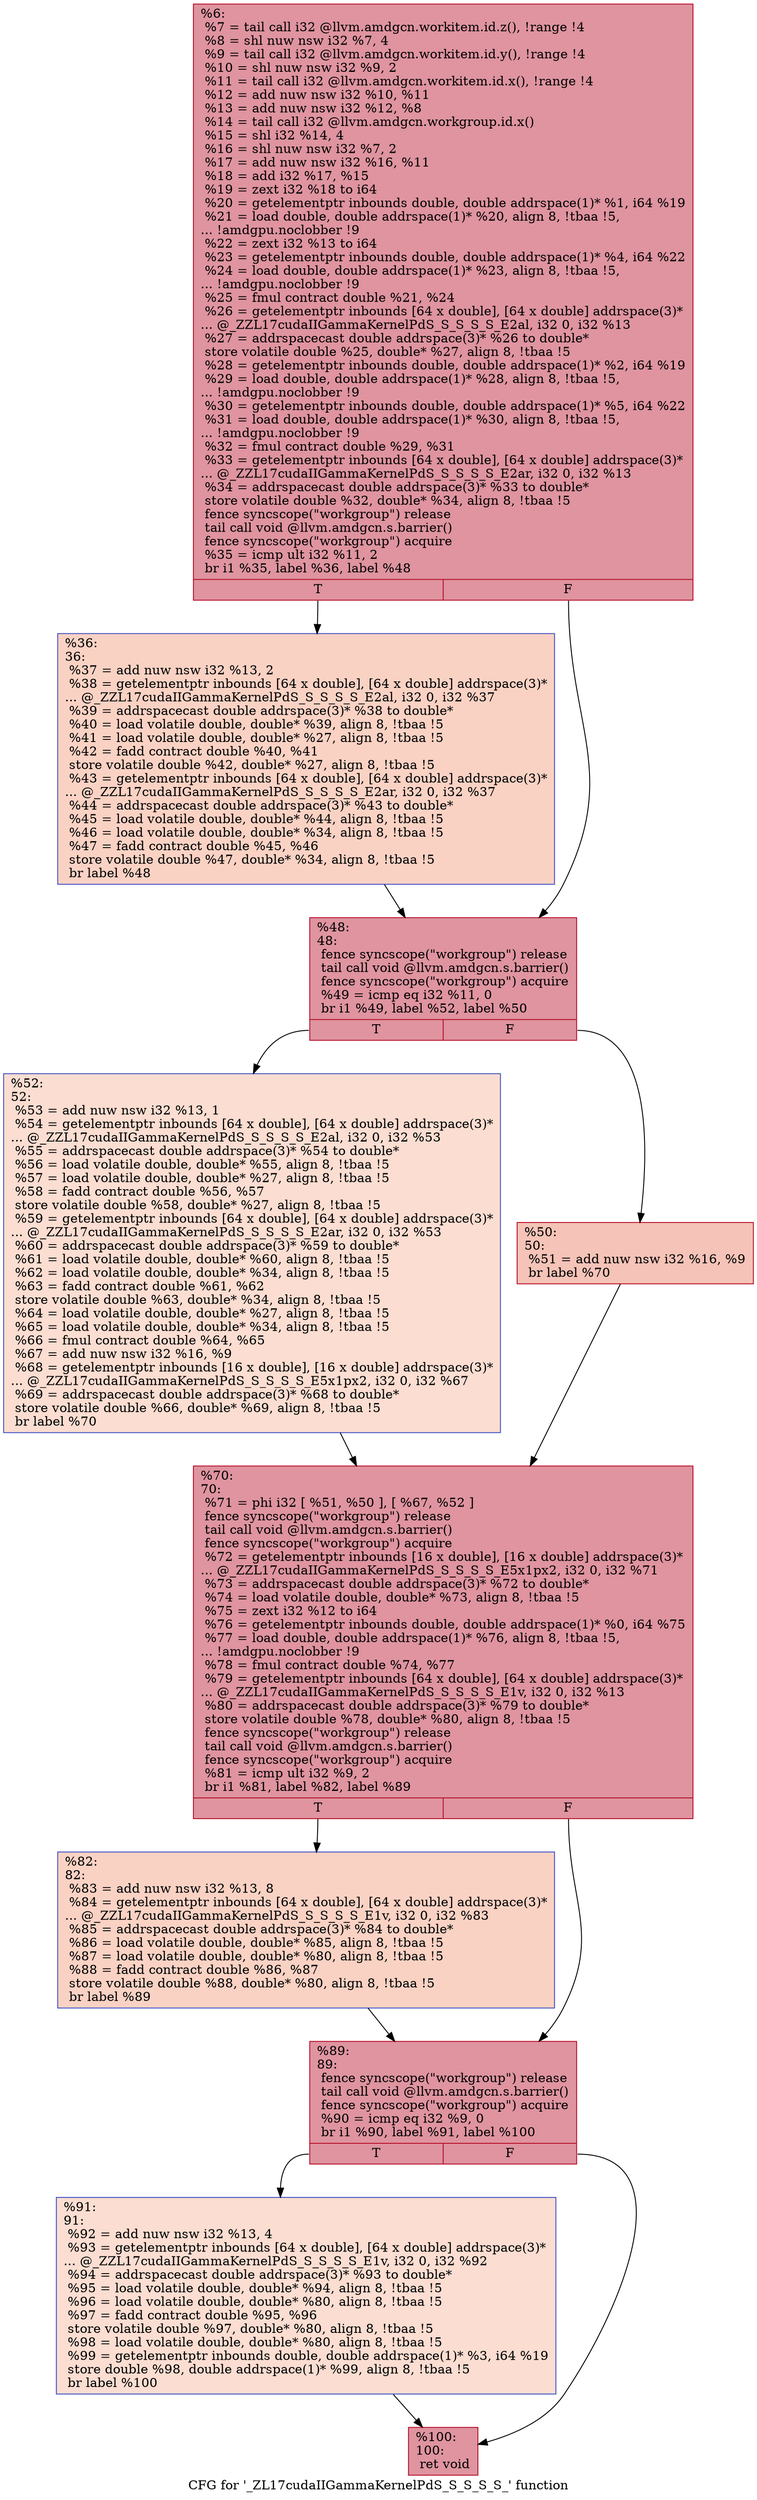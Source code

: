 digraph "CFG for '_ZL17cudaIIGammaKernelPdS_S_S_S_S_' function" {
	label="CFG for '_ZL17cudaIIGammaKernelPdS_S_S_S_S_' function";

	Node0x4697ae0 [shape=record,color="#b70d28ff", style=filled, fillcolor="#b70d2870",label="{%6:\l  %7 = tail call i32 @llvm.amdgcn.workitem.id.z(), !range !4\l  %8 = shl nuw nsw i32 %7, 4\l  %9 = tail call i32 @llvm.amdgcn.workitem.id.y(), !range !4\l  %10 = shl nuw nsw i32 %9, 2\l  %11 = tail call i32 @llvm.amdgcn.workitem.id.x(), !range !4\l  %12 = add nuw nsw i32 %10, %11\l  %13 = add nuw nsw i32 %12, %8\l  %14 = tail call i32 @llvm.amdgcn.workgroup.id.x()\l  %15 = shl i32 %14, 4\l  %16 = shl nuw nsw i32 %7, 2\l  %17 = add nuw nsw i32 %16, %11\l  %18 = add i32 %17, %15\l  %19 = zext i32 %18 to i64\l  %20 = getelementptr inbounds double, double addrspace(1)* %1, i64 %19\l  %21 = load double, double addrspace(1)* %20, align 8, !tbaa !5,\l... !amdgpu.noclobber !9\l  %22 = zext i32 %13 to i64\l  %23 = getelementptr inbounds double, double addrspace(1)* %4, i64 %22\l  %24 = load double, double addrspace(1)* %23, align 8, !tbaa !5,\l... !amdgpu.noclobber !9\l  %25 = fmul contract double %21, %24\l  %26 = getelementptr inbounds [64 x double], [64 x double] addrspace(3)*\l... @_ZZL17cudaIIGammaKernelPdS_S_S_S_S_E2al, i32 0, i32 %13\l  %27 = addrspacecast double addrspace(3)* %26 to double*\l  store volatile double %25, double* %27, align 8, !tbaa !5\l  %28 = getelementptr inbounds double, double addrspace(1)* %2, i64 %19\l  %29 = load double, double addrspace(1)* %28, align 8, !tbaa !5,\l... !amdgpu.noclobber !9\l  %30 = getelementptr inbounds double, double addrspace(1)* %5, i64 %22\l  %31 = load double, double addrspace(1)* %30, align 8, !tbaa !5,\l... !amdgpu.noclobber !9\l  %32 = fmul contract double %29, %31\l  %33 = getelementptr inbounds [64 x double], [64 x double] addrspace(3)*\l... @_ZZL17cudaIIGammaKernelPdS_S_S_S_S_E2ar, i32 0, i32 %13\l  %34 = addrspacecast double addrspace(3)* %33 to double*\l  store volatile double %32, double* %34, align 8, !tbaa !5\l  fence syncscope(\"workgroup\") release\l  tail call void @llvm.amdgcn.s.barrier()\l  fence syncscope(\"workgroup\") acquire\l  %35 = icmp ult i32 %11, 2\l  br i1 %35, label %36, label %48\l|{<s0>T|<s1>F}}"];
	Node0x4697ae0:s0 -> Node0x469bed0;
	Node0x4697ae0:s1 -> Node0x469bf60;
	Node0x469bed0 [shape=record,color="#3d50c3ff", style=filled, fillcolor="#f4987a70",label="{%36:\l36:                                               \l  %37 = add nuw nsw i32 %13, 2\l  %38 = getelementptr inbounds [64 x double], [64 x double] addrspace(3)*\l... @_ZZL17cudaIIGammaKernelPdS_S_S_S_S_E2al, i32 0, i32 %37\l  %39 = addrspacecast double addrspace(3)* %38 to double*\l  %40 = load volatile double, double* %39, align 8, !tbaa !5\l  %41 = load volatile double, double* %27, align 8, !tbaa !5\l  %42 = fadd contract double %40, %41\l  store volatile double %42, double* %27, align 8, !tbaa !5\l  %43 = getelementptr inbounds [64 x double], [64 x double] addrspace(3)*\l... @_ZZL17cudaIIGammaKernelPdS_S_S_S_S_E2ar, i32 0, i32 %37\l  %44 = addrspacecast double addrspace(3)* %43 to double*\l  %45 = load volatile double, double* %44, align 8, !tbaa !5\l  %46 = load volatile double, double* %34, align 8, !tbaa !5\l  %47 = fadd contract double %45, %46\l  store volatile double %47, double* %34, align 8, !tbaa !5\l  br label %48\l}"];
	Node0x469bed0 -> Node0x469bf60;
	Node0x469bf60 [shape=record,color="#b70d28ff", style=filled, fillcolor="#b70d2870",label="{%48:\l48:                                               \l  fence syncscope(\"workgroup\") release\l  tail call void @llvm.amdgcn.s.barrier()\l  fence syncscope(\"workgroup\") acquire\l  %49 = icmp eq i32 %11, 0\l  br i1 %49, label %52, label %50\l|{<s0>T|<s1>F}}"];
	Node0x469bf60:s0 -> Node0x469ca50;
	Node0x469bf60:s1 -> Node0x469caa0;
	Node0x469caa0 [shape=record,color="#b70d28ff", style=filled, fillcolor="#e8765c70",label="{%50:\l50:                                               \l  %51 = add nuw nsw i32 %16, %9\l  br label %70\l}"];
	Node0x469caa0 -> Node0x469cc30;
	Node0x469ca50 [shape=record,color="#3d50c3ff", style=filled, fillcolor="#f7b39670",label="{%52:\l52:                                               \l  %53 = add nuw nsw i32 %13, 1\l  %54 = getelementptr inbounds [64 x double], [64 x double] addrspace(3)*\l... @_ZZL17cudaIIGammaKernelPdS_S_S_S_S_E2al, i32 0, i32 %53\l  %55 = addrspacecast double addrspace(3)* %54 to double*\l  %56 = load volatile double, double* %55, align 8, !tbaa !5\l  %57 = load volatile double, double* %27, align 8, !tbaa !5\l  %58 = fadd contract double %56, %57\l  store volatile double %58, double* %27, align 8, !tbaa !5\l  %59 = getelementptr inbounds [64 x double], [64 x double] addrspace(3)*\l... @_ZZL17cudaIIGammaKernelPdS_S_S_S_S_E2ar, i32 0, i32 %53\l  %60 = addrspacecast double addrspace(3)* %59 to double*\l  %61 = load volatile double, double* %60, align 8, !tbaa !5\l  %62 = load volatile double, double* %34, align 8, !tbaa !5\l  %63 = fadd contract double %61, %62\l  store volatile double %63, double* %34, align 8, !tbaa !5\l  %64 = load volatile double, double* %27, align 8, !tbaa !5\l  %65 = load volatile double, double* %34, align 8, !tbaa !5\l  %66 = fmul contract double %64, %65\l  %67 = add nuw nsw i32 %16, %9\l  %68 = getelementptr inbounds [16 x double], [16 x double] addrspace(3)*\l... @_ZZL17cudaIIGammaKernelPdS_S_S_S_S_E5x1px2, i32 0, i32 %67\l  %69 = addrspacecast double addrspace(3)* %68 to double*\l  store volatile double %66, double* %69, align 8, !tbaa !5\l  br label %70\l}"];
	Node0x469ca50 -> Node0x469cc30;
	Node0x469cc30 [shape=record,color="#b70d28ff", style=filled, fillcolor="#b70d2870",label="{%70:\l70:                                               \l  %71 = phi i32 [ %51, %50 ], [ %67, %52 ]\l  fence syncscope(\"workgroup\") release\l  tail call void @llvm.amdgcn.s.barrier()\l  fence syncscope(\"workgroup\") acquire\l  %72 = getelementptr inbounds [16 x double], [16 x double] addrspace(3)*\l... @_ZZL17cudaIIGammaKernelPdS_S_S_S_S_E5x1px2, i32 0, i32 %71\l  %73 = addrspacecast double addrspace(3)* %72 to double*\l  %74 = load volatile double, double* %73, align 8, !tbaa !5\l  %75 = zext i32 %12 to i64\l  %76 = getelementptr inbounds double, double addrspace(1)* %0, i64 %75\l  %77 = load double, double addrspace(1)* %76, align 8, !tbaa !5,\l... !amdgpu.noclobber !9\l  %78 = fmul contract double %74, %77\l  %79 = getelementptr inbounds [64 x double], [64 x double] addrspace(3)*\l... @_ZZL17cudaIIGammaKernelPdS_S_S_S_S_E1v, i32 0, i32 %13\l  %80 = addrspacecast double addrspace(3)* %79 to double*\l  store volatile double %78, double* %80, align 8, !tbaa !5\l  fence syncscope(\"workgroup\") release\l  tail call void @llvm.amdgcn.s.barrier()\l  fence syncscope(\"workgroup\") acquire\l  %81 = icmp ult i32 %9, 2\l  br i1 %81, label %82, label %89\l|{<s0>T|<s1>F}}"];
	Node0x469cc30:s0 -> Node0x469e3d0;
	Node0x469cc30:s1 -> Node0x469e420;
	Node0x469e3d0 [shape=record,color="#3d50c3ff", style=filled, fillcolor="#f4987a70",label="{%82:\l82:                                               \l  %83 = add nuw nsw i32 %13, 8\l  %84 = getelementptr inbounds [64 x double], [64 x double] addrspace(3)*\l... @_ZZL17cudaIIGammaKernelPdS_S_S_S_S_E1v, i32 0, i32 %83\l  %85 = addrspacecast double addrspace(3)* %84 to double*\l  %86 = load volatile double, double* %85, align 8, !tbaa !5\l  %87 = load volatile double, double* %80, align 8, !tbaa !5\l  %88 = fadd contract double %86, %87\l  store volatile double %88, double* %80, align 8, !tbaa !5\l  br label %89\l}"];
	Node0x469e3d0 -> Node0x469e420;
	Node0x469e420 [shape=record,color="#b70d28ff", style=filled, fillcolor="#b70d2870",label="{%89:\l89:                                               \l  fence syncscope(\"workgroup\") release\l  tail call void @llvm.amdgcn.s.barrier()\l  fence syncscope(\"workgroup\") acquire\l  %90 = icmp eq i32 %9, 0\l  br i1 %90, label %91, label %100\l|{<s0>T|<s1>F}}"];
	Node0x469e420:s0 -> Node0x469ebc0;
	Node0x469e420:s1 -> Node0x469ec10;
	Node0x469ebc0 [shape=record,color="#3d50c3ff", style=filled, fillcolor="#f7b39670",label="{%91:\l91:                                               \l  %92 = add nuw nsw i32 %13, 4\l  %93 = getelementptr inbounds [64 x double], [64 x double] addrspace(3)*\l... @_ZZL17cudaIIGammaKernelPdS_S_S_S_S_E1v, i32 0, i32 %92\l  %94 = addrspacecast double addrspace(3)* %93 to double*\l  %95 = load volatile double, double* %94, align 8, !tbaa !5\l  %96 = load volatile double, double* %80, align 8, !tbaa !5\l  %97 = fadd contract double %95, %96\l  store volatile double %97, double* %80, align 8, !tbaa !5\l  %98 = load volatile double, double* %80, align 8, !tbaa !5\l  %99 = getelementptr inbounds double, double addrspace(1)* %3, i64 %19\l  store double %98, double addrspace(1)* %99, align 8, !tbaa !5\l  br label %100\l}"];
	Node0x469ebc0 -> Node0x469ec10;
	Node0x469ec10 [shape=record,color="#b70d28ff", style=filled, fillcolor="#b70d2870",label="{%100:\l100:                                              \l  ret void\l}"];
}

